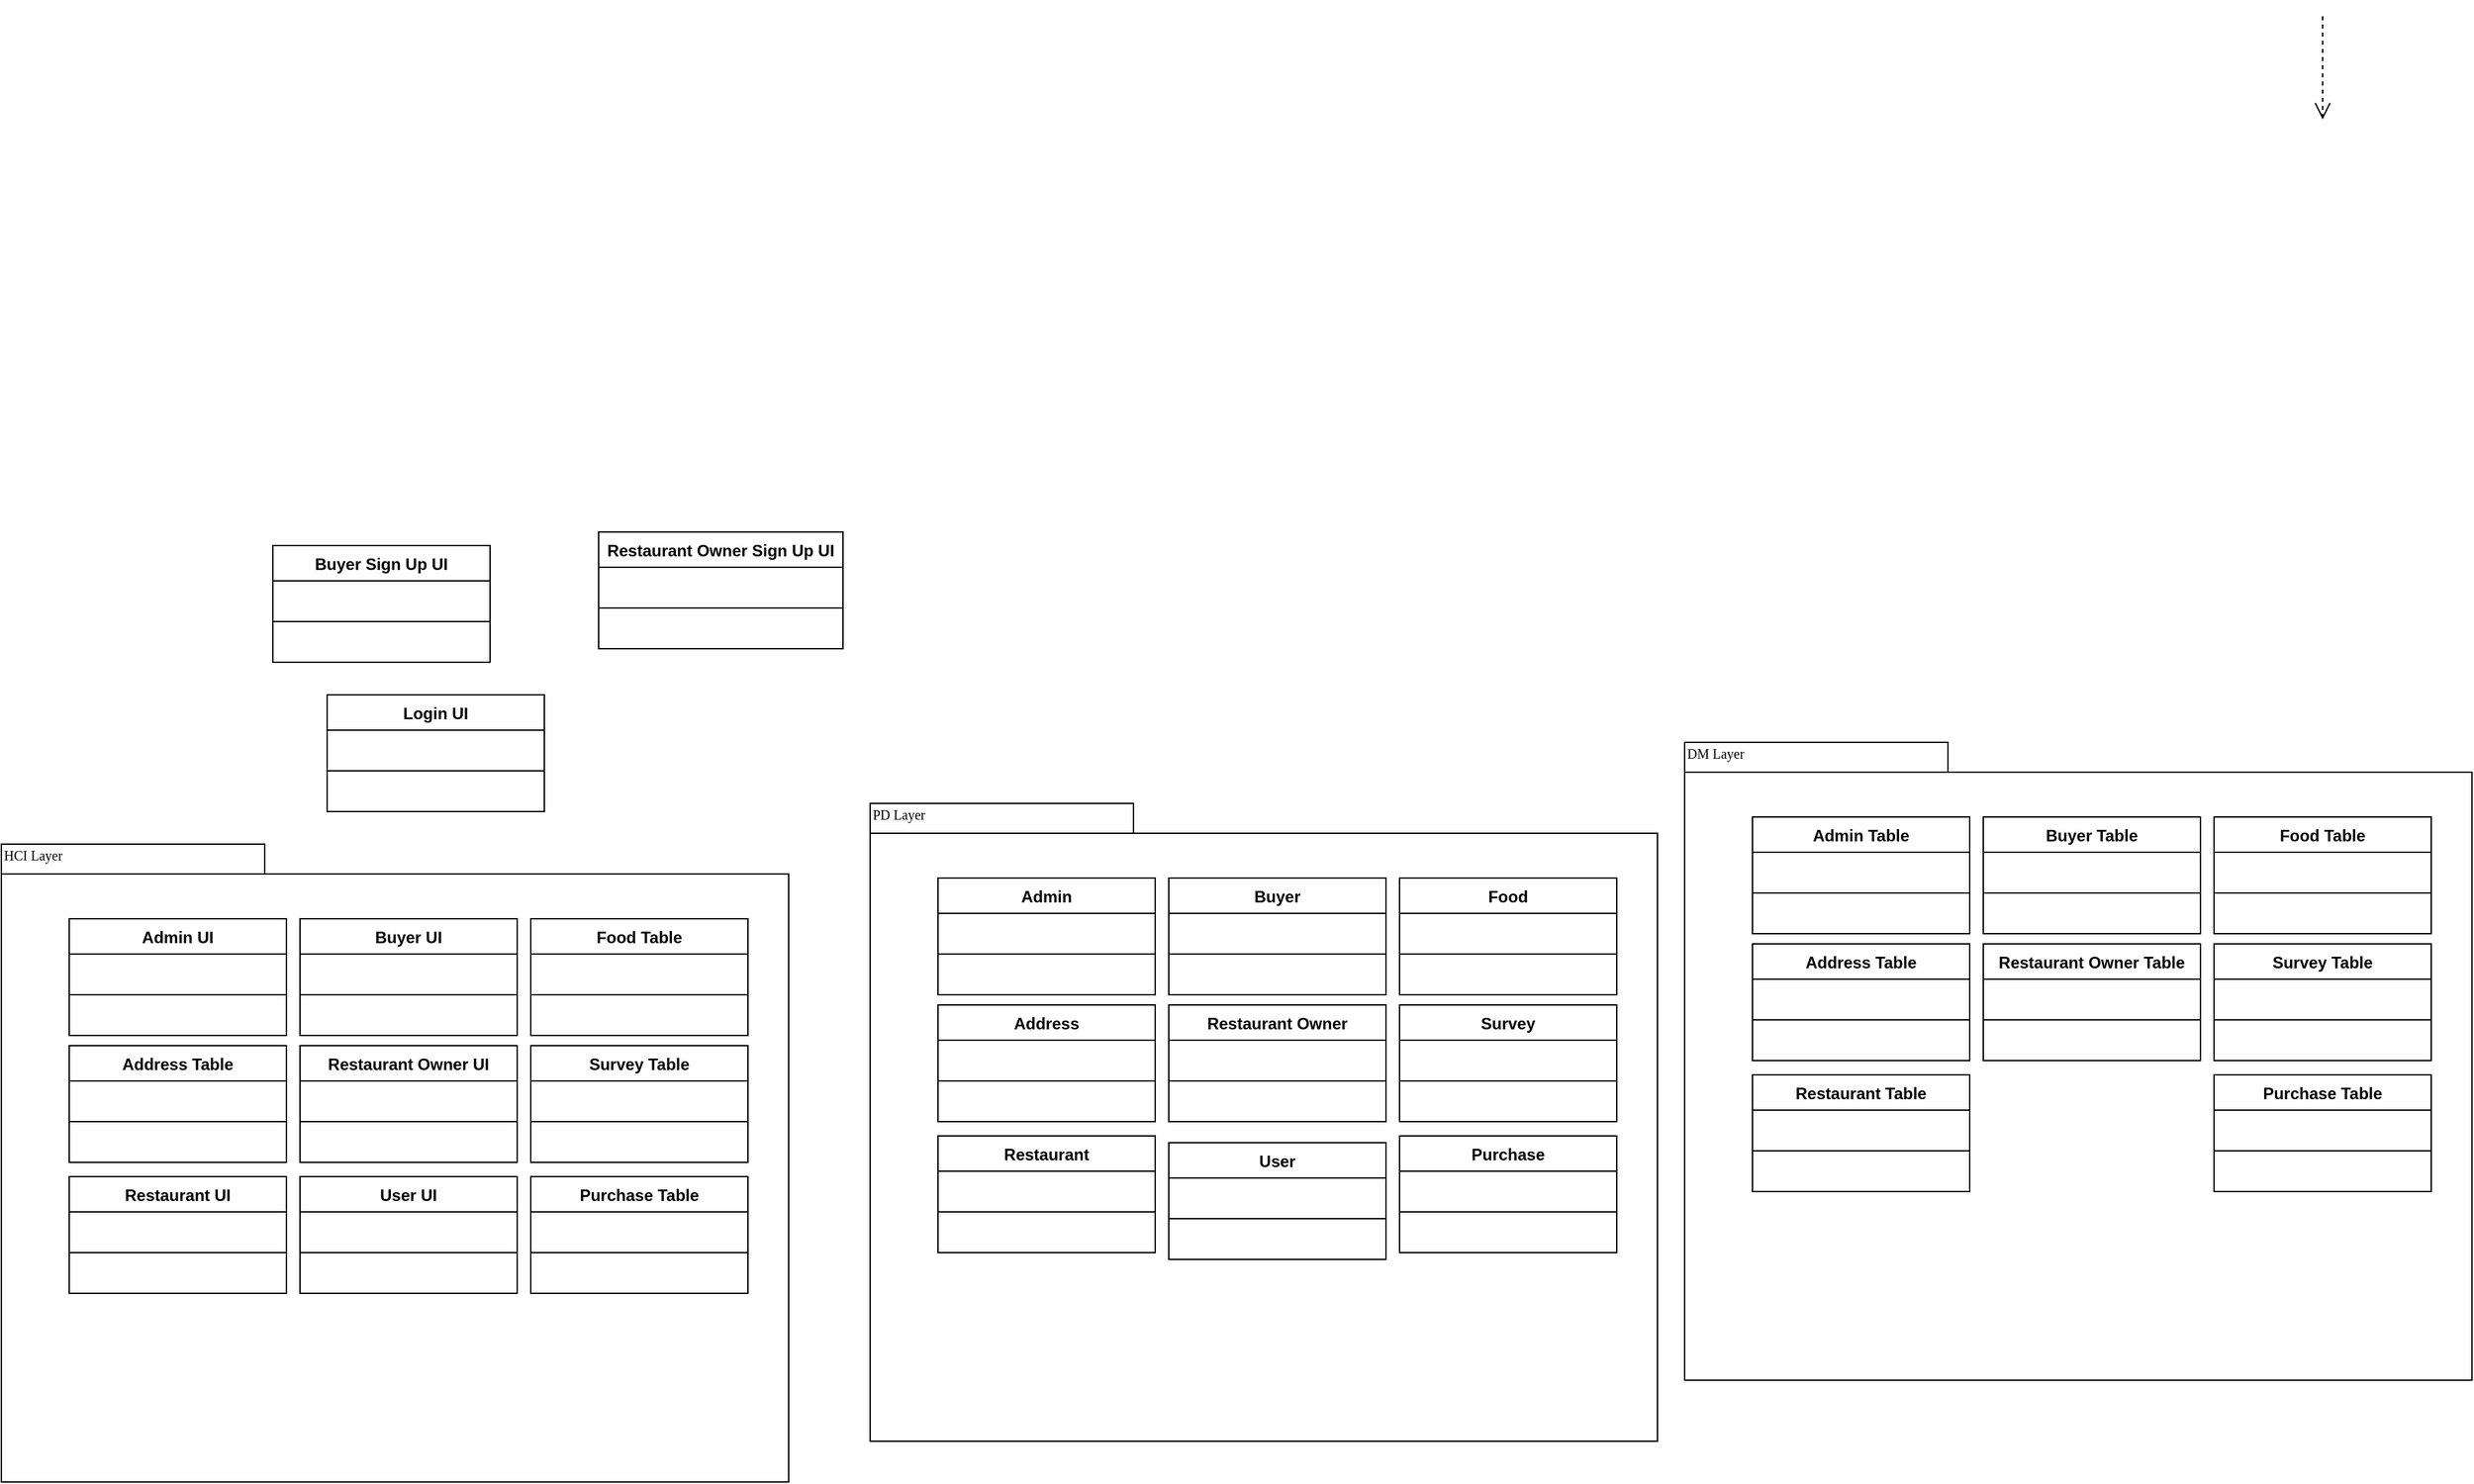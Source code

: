 <mxfile version="14.2.9" type="github">
  <diagram name="Page-1" id="b5b7bab2-c9e2-2cf4-8b2a-24fd1a2a6d21">
    <mxGraphModel dx="1695" dy="479" grid="1" gridSize="10" guides="1" tooltips="1" connect="1" arrows="1" fold="1" page="1" pageScale="1" pageWidth="827" pageHeight="1169" background="#ffffff" math="0" shadow="0">
      <root>
        <mxCell id="0" />
        <mxCell id="1" parent="0" />
        <mxCell id="6e0c8c40b5770093-58" style="rounded=0;html=1;dashed=1;labelBackgroundColor=none;startFill=0;endArrow=open;endFill=0;endSize=10;fontFamily=Verdana;fontSize=10;entryX=0.592;entryY=0.2;entryPerimeter=0;edgeStyle=elbowEdgeStyle;" parent="1" edge="1">
          <mxGeometry relative="1" as="geometry">
            <mxPoint x="940" y="50" as="sourcePoint" />
            <mxPoint x="940.26" y="126" as="targetPoint" />
          </mxGeometry>
        </mxCell>
        <mxCell id="oRrT0nGr3u4EqihQhA1T-4" value="" style="shape=folder;fontStyle=1;spacingTop=10;tabWidth=194;tabHeight=22;tabPosition=left;html=1;rounded=0;shadow=0;comic=0;labelBackgroundColor=none;strokeWidth=1;fillColor=none;fontFamily=Verdana;fontSize=10;align=center;" vertex="1" parent="1">
          <mxGeometry x="470" y="585" width="580" height="470" as="geometry" />
        </mxCell>
        <mxCell id="oRrT0nGr3u4EqihQhA1T-5" value="&lt;div&gt;DM Layer&lt;/div&gt;" style="text;html=1;align=left;verticalAlign=top;spacingTop=-4;fontSize=10;fontFamily=Verdana" vertex="1" parent="1">
          <mxGeometry x="470" y="585" width="130" height="20" as="geometry" />
        </mxCell>
        <mxCell id="oRrT0nGr3u4EqihQhA1T-7" value="Admin Table" style="swimlane;fontStyle=1;align=center;verticalAlign=top;childLayout=stackLayout;horizontal=1;startSize=26;horizontalStack=0;resizeParent=1;resizeParentMax=0;resizeLast=0;collapsible=1;marginBottom=0;" vertex="1" parent="1">
          <mxGeometry x="520" y="640" width="160" height="86" as="geometry" />
        </mxCell>
        <mxCell id="oRrT0nGr3u4EqihQhA1T-8" value=" " style="text;strokeColor=none;fillColor=none;align=left;verticalAlign=top;spacingLeft=4;spacingRight=4;overflow=hidden;rotatable=0;points=[[0,0.5],[1,0.5]];portConstraint=eastwest;" vertex="1" parent="oRrT0nGr3u4EqihQhA1T-7">
          <mxGeometry y="26" width="160" height="26" as="geometry" />
        </mxCell>
        <mxCell id="oRrT0nGr3u4EqihQhA1T-9" value="" style="line;strokeWidth=1;fillColor=none;align=left;verticalAlign=middle;spacingTop=-1;spacingLeft=3;spacingRight=3;rotatable=0;labelPosition=right;points=[];portConstraint=eastwest;" vertex="1" parent="oRrT0nGr3u4EqihQhA1T-7">
          <mxGeometry y="52" width="160" height="8" as="geometry" />
        </mxCell>
        <mxCell id="oRrT0nGr3u4EqihQhA1T-10" value=" " style="text;strokeColor=none;fillColor=none;align=left;verticalAlign=top;spacingLeft=4;spacingRight=4;overflow=hidden;rotatable=0;points=[[0,0.5],[1,0.5]];portConstraint=eastwest;" vertex="1" parent="oRrT0nGr3u4EqihQhA1T-7">
          <mxGeometry y="60" width="160" height="26" as="geometry" />
        </mxCell>
        <mxCell id="oRrT0nGr3u4EqihQhA1T-11" value="Address Table" style="swimlane;fontStyle=1;align=center;verticalAlign=top;childLayout=stackLayout;horizontal=1;startSize=26;horizontalStack=0;resizeParent=1;resizeParentMax=0;resizeLast=0;collapsible=1;marginBottom=0;" vertex="1" parent="1">
          <mxGeometry x="520" y="733.5" width="160" height="86" as="geometry" />
        </mxCell>
        <mxCell id="oRrT0nGr3u4EqihQhA1T-12" value=" " style="text;strokeColor=none;fillColor=none;align=left;verticalAlign=top;spacingLeft=4;spacingRight=4;overflow=hidden;rotatable=0;points=[[0,0.5],[1,0.5]];portConstraint=eastwest;" vertex="1" parent="oRrT0nGr3u4EqihQhA1T-11">
          <mxGeometry y="26" width="160" height="26" as="geometry" />
        </mxCell>
        <mxCell id="oRrT0nGr3u4EqihQhA1T-13" value="" style="line;strokeWidth=1;fillColor=none;align=left;verticalAlign=middle;spacingTop=-1;spacingLeft=3;spacingRight=3;rotatable=0;labelPosition=right;points=[];portConstraint=eastwest;" vertex="1" parent="oRrT0nGr3u4EqihQhA1T-11">
          <mxGeometry y="52" width="160" height="8" as="geometry" />
        </mxCell>
        <mxCell id="oRrT0nGr3u4EqihQhA1T-14" value=" " style="text;strokeColor=none;fillColor=none;align=left;verticalAlign=top;spacingLeft=4;spacingRight=4;overflow=hidden;rotatable=0;points=[[0,0.5],[1,0.5]];portConstraint=eastwest;" vertex="1" parent="oRrT0nGr3u4EqihQhA1T-11">
          <mxGeometry y="60" width="160" height="26" as="geometry" />
        </mxCell>
        <mxCell id="oRrT0nGr3u4EqihQhA1T-15" value="Buyer Table&#xa;" style="swimlane;fontStyle=1;align=center;verticalAlign=top;childLayout=stackLayout;horizontal=1;startSize=26;horizontalStack=0;resizeParent=1;resizeParentMax=0;resizeLast=0;collapsible=1;marginBottom=0;" vertex="1" parent="1">
          <mxGeometry x="690" y="640" width="160" height="86" as="geometry" />
        </mxCell>
        <mxCell id="oRrT0nGr3u4EqihQhA1T-16" value=" " style="text;strokeColor=none;fillColor=none;align=left;verticalAlign=top;spacingLeft=4;spacingRight=4;overflow=hidden;rotatable=0;points=[[0,0.5],[1,0.5]];portConstraint=eastwest;" vertex="1" parent="oRrT0nGr3u4EqihQhA1T-15">
          <mxGeometry y="26" width="160" height="26" as="geometry" />
        </mxCell>
        <mxCell id="oRrT0nGr3u4EqihQhA1T-17" value="" style="line;strokeWidth=1;fillColor=none;align=left;verticalAlign=middle;spacingTop=-1;spacingLeft=3;spacingRight=3;rotatable=0;labelPosition=right;points=[];portConstraint=eastwest;" vertex="1" parent="oRrT0nGr3u4EqihQhA1T-15">
          <mxGeometry y="52" width="160" height="8" as="geometry" />
        </mxCell>
        <mxCell id="oRrT0nGr3u4EqihQhA1T-18" value=" " style="text;strokeColor=none;fillColor=none;align=left;verticalAlign=top;spacingLeft=4;spacingRight=4;overflow=hidden;rotatable=0;points=[[0,0.5],[1,0.5]];portConstraint=eastwest;" vertex="1" parent="oRrT0nGr3u4EqihQhA1T-15">
          <mxGeometry y="60" width="160" height="26" as="geometry" />
        </mxCell>
        <mxCell id="oRrT0nGr3u4EqihQhA1T-19" value="Restaurant Table&#xa;" style="swimlane;fontStyle=1;align=center;verticalAlign=top;childLayout=stackLayout;horizontal=1;startSize=26;horizontalStack=0;resizeParent=1;resizeParentMax=0;resizeLast=0;collapsible=1;marginBottom=0;" vertex="1" parent="1">
          <mxGeometry x="520" y="830" width="160" height="86" as="geometry" />
        </mxCell>
        <mxCell id="oRrT0nGr3u4EqihQhA1T-20" value=" " style="text;strokeColor=none;fillColor=none;align=left;verticalAlign=top;spacingLeft=4;spacingRight=4;overflow=hidden;rotatable=0;points=[[0,0.5],[1,0.5]];portConstraint=eastwest;" vertex="1" parent="oRrT0nGr3u4EqihQhA1T-19">
          <mxGeometry y="26" width="160" height="26" as="geometry" />
        </mxCell>
        <mxCell id="oRrT0nGr3u4EqihQhA1T-21" value="" style="line;strokeWidth=1;fillColor=none;align=left;verticalAlign=middle;spacingTop=-1;spacingLeft=3;spacingRight=3;rotatable=0;labelPosition=right;points=[];portConstraint=eastwest;" vertex="1" parent="oRrT0nGr3u4EqihQhA1T-19">
          <mxGeometry y="52" width="160" height="8" as="geometry" />
        </mxCell>
        <mxCell id="oRrT0nGr3u4EqihQhA1T-22" value=" " style="text;strokeColor=none;fillColor=none;align=left;verticalAlign=top;spacingLeft=4;spacingRight=4;overflow=hidden;rotatable=0;points=[[0,0.5],[1,0.5]];portConstraint=eastwest;" vertex="1" parent="oRrT0nGr3u4EqihQhA1T-19">
          <mxGeometry y="60" width="160" height="26" as="geometry" />
        </mxCell>
        <mxCell id="oRrT0nGr3u4EqihQhA1T-23" value="Restaurant Owner Table&#xa;" style="swimlane;fontStyle=1;align=center;verticalAlign=top;childLayout=stackLayout;horizontal=1;startSize=26;horizontalStack=0;resizeParent=1;resizeParentMax=0;resizeLast=0;collapsible=1;marginBottom=0;" vertex="1" parent="1">
          <mxGeometry x="690" y="733.5" width="160" height="86" as="geometry" />
        </mxCell>
        <mxCell id="oRrT0nGr3u4EqihQhA1T-24" value=" " style="text;strokeColor=none;fillColor=none;align=left;verticalAlign=top;spacingLeft=4;spacingRight=4;overflow=hidden;rotatable=0;points=[[0,0.5],[1,0.5]];portConstraint=eastwest;" vertex="1" parent="oRrT0nGr3u4EqihQhA1T-23">
          <mxGeometry y="26" width="160" height="26" as="geometry" />
        </mxCell>
        <mxCell id="oRrT0nGr3u4EqihQhA1T-25" value="" style="line;strokeWidth=1;fillColor=none;align=left;verticalAlign=middle;spacingTop=-1;spacingLeft=3;spacingRight=3;rotatable=0;labelPosition=right;points=[];portConstraint=eastwest;" vertex="1" parent="oRrT0nGr3u4EqihQhA1T-23">
          <mxGeometry y="52" width="160" height="8" as="geometry" />
        </mxCell>
        <mxCell id="oRrT0nGr3u4EqihQhA1T-26" value=" " style="text;strokeColor=none;fillColor=none;align=left;verticalAlign=top;spacingLeft=4;spacingRight=4;overflow=hidden;rotatable=0;points=[[0,0.5],[1,0.5]];portConstraint=eastwest;" vertex="1" parent="oRrT0nGr3u4EqihQhA1T-23">
          <mxGeometry y="60" width="160" height="26" as="geometry" />
        </mxCell>
        <mxCell id="oRrT0nGr3u4EqihQhA1T-27" value="Purchase Table&#xa;" style="swimlane;fontStyle=1;align=center;verticalAlign=top;childLayout=stackLayout;horizontal=1;startSize=26;horizontalStack=0;resizeParent=1;resizeParentMax=0;resizeLast=0;collapsible=1;marginBottom=0;" vertex="1" parent="1">
          <mxGeometry x="860" y="830" width="160" height="86" as="geometry" />
        </mxCell>
        <mxCell id="oRrT0nGr3u4EqihQhA1T-28" value=" " style="text;strokeColor=none;fillColor=none;align=left;verticalAlign=top;spacingLeft=4;spacingRight=4;overflow=hidden;rotatable=0;points=[[0,0.5],[1,0.5]];portConstraint=eastwest;" vertex="1" parent="oRrT0nGr3u4EqihQhA1T-27">
          <mxGeometry y="26" width="160" height="26" as="geometry" />
        </mxCell>
        <mxCell id="oRrT0nGr3u4EqihQhA1T-29" value="" style="line;strokeWidth=1;fillColor=none;align=left;verticalAlign=middle;spacingTop=-1;spacingLeft=3;spacingRight=3;rotatable=0;labelPosition=right;points=[];portConstraint=eastwest;" vertex="1" parent="oRrT0nGr3u4EqihQhA1T-27">
          <mxGeometry y="52" width="160" height="8" as="geometry" />
        </mxCell>
        <mxCell id="oRrT0nGr3u4EqihQhA1T-30" value=" " style="text;strokeColor=none;fillColor=none;align=left;verticalAlign=top;spacingLeft=4;spacingRight=4;overflow=hidden;rotatable=0;points=[[0,0.5],[1,0.5]];portConstraint=eastwest;" vertex="1" parent="oRrT0nGr3u4EqihQhA1T-27">
          <mxGeometry y="60" width="160" height="26" as="geometry" />
        </mxCell>
        <mxCell id="oRrT0nGr3u4EqihQhA1T-31" value="Food Table&#xa;" style="swimlane;fontStyle=1;align=center;verticalAlign=top;childLayout=stackLayout;horizontal=1;startSize=26;horizontalStack=0;resizeParent=1;resizeParentMax=0;resizeLast=0;collapsible=1;marginBottom=0;" vertex="1" parent="1">
          <mxGeometry x="860" y="640" width="160" height="86" as="geometry" />
        </mxCell>
        <mxCell id="oRrT0nGr3u4EqihQhA1T-32" value=" " style="text;strokeColor=none;fillColor=none;align=left;verticalAlign=top;spacingLeft=4;spacingRight=4;overflow=hidden;rotatable=0;points=[[0,0.5],[1,0.5]];portConstraint=eastwest;" vertex="1" parent="oRrT0nGr3u4EqihQhA1T-31">
          <mxGeometry y="26" width="160" height="26" as="geometry" />
        </mxCell>
        <mxCell id="oRrT0nGr3u4EqihQhA1T-33" value="" style="line;strokeWidth=1;fillColor=none;align=left;verticalAlign=middle;spacingTop=-1;spacingLeft=3;spacingRight=3;rotatable=0;labelPosition=right;points=[];portConstraint=eastwest;" vertex="1" parent="oRrT0nGr3u4EqihQhA1T-31">
          <mxGeometry y="52" width="160" height="8" as="geometry" />
        </mxCell>
        <mxCell id="oRrT0nGr3u4EqihQhA1T-34" value=" " style="text;strokeColor=none;fillColor=none;align=left;verticalAlign=top;spacingLeft=4;spacingRight=4;overflow=hidden;rotatable=0;points=[[0,0.5],[1,0.5]];portConstraint=eastwest;" vertex="1" parent="oRrT0nGr3u4EqihQhA1T-31">
          <mxGeometry y="60" width="160" height="26" as="geometry" />
        </mxCell>
        <mxCell id="oRrT0nGr3u4EqihQhA1T-35" value="Survey Table&#xa;" style="swimlane;fontStyle=1;align=center;verticalAlign=top;childLayout=stackLayout;horizontal=1;startSize=26;horizontalStack=0;resizeParent=1;resizeParentMax=0;resizeLast=0;collapsible=1;marginBottom=0;" vertex="1" parent="1">
          <mxGeometry x="860" y="733.5" width="160" height="86" as="geometry" />
        </mxCell>
        <mxCell id="oRrT0nGr3u4EqihQhA1T-36" value=" " style="text;strokeColor=none;fillColor=none;align=left;verticalAlign=top;spacingLeft=4;spacingRight=4;overflow=hidden;rotatable=0;points=[[0,0.5],[1,0.5]];portConstraint=eastwest;" vertex="1" parent="oRrT0nGr3u4EqihQhA1T-35">
          <mxGeometry y="26" width="160" height="26" as="geometry" />
        </mxCell>
        <mxCell id="oRrT0nGr3u4EqihQhA1T-37" value="" style="line;strokeWidth=1;fillColor=none;align=left;verticalAlign=middle;spacingTop=-1;spacingLeft=3;spacingRight=3;rotatable=0;labelPosition=right;points=[];portConstraint=eastwest;" vertex="1" parent="oRrT0nGr3u4EqihQhA1T-35">
          <mxGeometry y="52" width="160" height="8" as="geometry" />
        </mxCell>
        <mxCell id="oRrT0nGr3u4EqihQhA1T-38" value=" " style="text;strokeColor=none;fillColor=none;align=left;verticalAlign=top;spacingLeft=4;spacingRight=4;overflow=hidden;rotatable=0;points=[[0,0.5],[1,0.5]];portConstraint=eastwest;" vertex="1" parent="oRrT0nGr3u4EqihQhA1T-35">
          <mxGeometry y="60" width="160" height="26" as="geometry" />
        </mxCell>
        <mxCell id="oRrT0nGr3u4EqihQhA1T-41" value="" style="shape=folder;fontStyle=1;spacingTop=10;tabWidth=194;tabHeight=22;tabPosition=left;html=1;rounded=0;shadow=0;comic=0;labelBackgroundColor=none;strokeWidth=1;fillColor=none;fontFamily=Verdana;fontSize=10;align=center;" vertex="1" parent="1">
          <mxGeometry x="-130" y="630" width="580" height="470" as="geometry" />
        </mxCell>
        <mxCell id="oRrT0nGr3u4EqihQhA1T-42" value="PD Layer" style="text;html=1;align=left;verticalAlign=top;spacingTop=-4;fontSize=10;fontFamily=Verdana" vertex="1" parent="1">
          <mxGeometry x="-130" y="630" width="130" height="20" as="geometry" />
        </mxCell>
        <mxCell id="oRrT0nGr3u4EqihQhA1T-43" value="Admin" style="swimlane;fontStyle=1;align=center;verticalAlign=top;childLayout=stackLayout;horizontal=1;startSize=26;horizontalStack=0;resizeParent=1;resizeParentMax=0;resizeLast=0;collapsible=1;marginBottom=0;" vertex="1" parent="1">
          <mxGeometry x="-80" y="685" width="160" height="86" as="geometry" />
        </mxCell>
        <mxCell id="oRrT0nGr3u4EqihQhA1T-44" value=" " style="text;strokeColor=none;fillColor=none;align=left;verticalAlign=top;spacingLeft=4;spacingRight=4;overflow=hidden;rotatable=0;points=[[0,0.5],[1,0.5]];portConstraint=eastwest;" vertex="1" parent="oRrT0nGr3u4EqihQhA1T-43">
          <mxGeometry y="26" width="160" height="26" as="geometry" />
        </mxCell>
        <mxCell id="oRrT0nGr3u4EqihQhA1T-45" value="" style="line;strokeWidth=1;fillColor=none;align=left;verticalAlign=middle;spacingTop=-1;spacingLeft=3;spacingRight=3;rotatable=0;labelPosition=right;points=[];portConstraint=eastwest;" vertex="1" parent="oRrT0nGr3u4EqihQhA1T-43">
          <mxGeometry y="52" width="160" height="8" as="geometry" />
        </mxCell>
        <mxCell id="oRrT0nGr3u4EqihQhA1T-46" value=" " style="text;strokeColor=none;fillColor=none;align=left;verticalAlign=top;spacingLeft=4;spacingRight=4;overflow=hidden;rotatable=0;points=[[0,0.5],[1,0.5]];portConstraint=eastwest;" vertex="1" parent="oRrT0nGr3u4EqihQhA1T-43">
          <mxGeometry y="60" width="160" height="26" as="geometry" />
        </mxCell>
        <mxCell id="oRrT0nGr3u4EqihQhA1T-47" value="Address" style="swimlane;fontStyle=1;align=center;verticalAlign=top;childLayout=stackLayout;horizontal=1;startSize=26;horizontalStack=0;resizeParent=1;resizeParentMax=0;resizeLast=0;collapsible=1;marginBottom=0;" vertex="1" parent="1">
          <mxGeometry x="-80" y="778.5" width="160" height="86" as="geometry" />
        </mxCell>
        <mxCell id="oRrT0nGr3u4EqihQhA1T-48" value=" " style="text;strokeColor=none;fillColor=none;align=left;verticalAlign=top;spacingLeft=4;spacingRight=4;overflow=hidden;rotatable=0;points=[[0,0.5],[1,0.5]];portConstraint=eastwest;" vertex="1" parent="oRrT0nGr3u4EqihQhA1T-47">
          <mxGeometry y="26" width="160" height="26" as="geometry" />
        </mxCell>
        <mxCell id="oRrT0nGr3u4EqihQhA1T-49" value="" style="line;strokeWidth=1;fillColor=none;align=left;verticalAlign=middle;spacingTop=-1;spacingLeft=3;spacingRight=3;rotatable=0;labelPosition=right;points=[];portConstraint=eastwest;" vertex="1" parent="oRrT0nGr3u4EqihQhA1T-47">
          <mxGeometry y="52" width="160" height="8" as="geometry" />
        </mxCell>
        <mxCell id="oRrT0nGr3u4EqihQhA1T-50" value=" " style="text;strokeColor=none;fillColor=none;align=left;verticalAlign=top;spacingLeft=4;spacingRight=4;overflow=hidden;rotatable=0;points=[[0,0.5],[1,0.5]];portConstraint=eastwest;" vertex="1" parent="oRrT0nGr3u4EqihQhA1T-47">
          <mxGeometry y="60" width="160" height="26" as="geometry" />
        </mxCell>
        <mxCell id="oRrT0nGr3u4EqihQhA1T-51" value="Buyer" style="swimlane;fontStyle=1;align=center;verticalAlign=top;childLayout=stackLayout;horizontal=1;startSize=26;horizontalStack=0;resizeParent=1;resizeParentMax=0;resizeLast=0;collapsible=1;marginBottom=0;" vertex="1" parent="1">
          <mxGeometry x="90" y="685" width="160" height="86" as="geometry" />
        </mxCell>
        <mxCell id="oRrT0nGr3u4EqihQhA1T-52" value=" " style="text;strokeColor=none;fillColor=none;align=left;verticalAlign=top;spacingLeft=4;spacingRight=4;overflow=hidden;rotatable=0;points=[[0,0.5],[1,0.5]];portConstraint=eastwest;" vertex="1" parent="oRrT0nGr3u4EqihQhA1T-51">
          <mxGeometry y="26" width="160" height="26" as="geometry" />
        </mxCell>
        <mxCell id="oRrT0nGr3u4EqihQhA1T-53" value="" style="line;strokeWidth=1;fillColor=none;align=left;verticalAlign=middle;spacingTop=-1;spacingLeft=3;spacingRight=3;rotatable=0;labelPosition=right;points=[];portConstraint=eastwest;" vertex="1" parent="oRrT0nGr3u4EqihQhA1T-51">
          <mxGeometry y="52" width="160" height="8" as="geometry" />
        </mxCell>
        <mxCell id="oRrT0nGr3u4EqihQhA1T-54" value=" " style="text;strokeColor=none;fillColor=none;align=left;verticalAlign=top;spacingLeft=4;spacingRight=4;overflow=hidden;rotatable=0;points=[[0,0.5],[1,0.5]];portConstraint=eastwest;" vertex="1" parent="oRrT0nGr3u4EqihQhA1T-51">
          <mxGeometry y="60" width="160" height="26" as="geometry" />
        </mxCell>
        <mxCell id="oRrT0nGr3u4EqihQhA1T-55" value="Restaurant" style="swimlane;fontStyle=1;align=center;verticalAlign=top;childLayout=stackLayout;horizontal=1;startSize=26;horizontalStack=0;resizeParent=1;resizeParentMax=0;resizeLast=0;collapsible=1;marginBottom=0;" vertex="1" parent="1">
          <mxGeometry x="-80" y="875" width="160" height="86" as="geometry" />
        </mxCell>
        <mxCell id="oRrT0nGr3u4EqihQhA1T-56" value=" " style="text;strokeColor=none;fillColor=none;align=left;verticalAlign=top;spacingLeft=4;spacingRight=4;overflow=hidden;rotatable=0;points=[[0,0.5],[1,0.5]];portConstraint=eastwest;" vertex="1" parent="oRrT0nGr3u4EqihQhA1T-55">
          <mxGeometry y="26" width="160" height="26" as="geometry" />
        </mxCell>
        <mxCell id="oRrT0nGr3u4EqihQhA1T-57" value="" style="line;strokeWidth=1;fillColor=none;align=left;verticalAlign=middle;spacingTop=-1;spacingLeft=3;spacingRight=3;rotatable=0;labelPosition=right;points=[];portConstraint=eastwest;" vertex="1" parent="oRrT0nGr3u4EqihQhA1T-55">
          <mxGeometry y="52" width="160" height="8" as="geometry" />
        </mxCell>
        <mxCell id="oRrT0nGr3u4EqihQhA1T-58" value=" " style="text;strokeColor=none;fillColor=none;align=left;verticalAlign=top;spacingLeft=4;spacingRight=4;overflow=hidden;rotatable=0;points=[[0,0.5],[1,0.5]];portConstraint=eastwest;" vertex="1" parent="oRrT0nGr3u4EqihQhA1T-55">
          <mxGeometry y="60" width="160" height="26" as="geometry" />
        </mxCell>
        <mxCell id="oRrT0nGr3u4EqihQhA1T-59" value="Restaurant Owner" style="swimlane;fontStyle=1;align=center;verticalAlign=top;childLayout=stackLayout;horizontal=1;startSize=26;horizontalStack=0;resizeParent=1;resizeParentMax=0;resizeLast=0;collapsible=1;marginBottom=0;" vertex="1" parent="1">
          <mxGeometry x="90" y="778.5" width="160" height="86" as="geometry" />
        </mxCell>
        <mxCell id="oRrT0nGr3u4EqihQhA1T-60" value=" " style="text;strokeColor=none;fillColor=none;align=left;verticalAlign=top;spacingLeft=4;spacingRight=4;overflow=hidden;rotatable=0;points=[[0,0.5],[1,0.5]];portConstraint=eastwest;" vertex="1" parent="oRrT0nGr3u4EqihQhA1T-59">
          <mxGeometry y="26" width="160" height="26" as="geometry" />
        </mxCell>
        <mxCell id="oRrT0nGr3u4EqihQhA1T-61" value="" style="line;strokeWidth=1;fillColor=none;align=left;verticalAlign=middle;spacingTop=-1;spacingLeft=3;spacingRight=3;rotatable=0;labelPosition=right;points=[];portConstraint=eastwest;" vertex="1" parent="oRrT0nGr3u4EqihQhA1T-59">
          <mxGeometry y="52" width="160" height="8" as="geometry" />
        </mxCell>
        <mxCell id="oRrT0nGr3u4EqihQhA1T-62" value=" " style="text;strokeColor=none;fillColor=none;align=left;verticalAlign=top;spacingLeft=4;spacingRight=4;overflow=hidden;rotatable=0;points=[[0,0.5],[1,0.5]];portConstraint=eastwest;" vertex="1" parent="oRrT0nGr3u4EqihQhA1T-59">
          <mxGeometry y="60" width="160" height="26" as="geometry" />
        </mxCell>
        <mxCell id="oRrT0nGr3u4EqihQhA1T-63" value="Purchase" style="swimlane;fontStyle=1;align=center;verticalAlign=top;childLayout=stackLayout;horizontal=1;startSize=26;horizontalStack=0;resizeParent=1;resizeParentMax=0;resizeLast=0;collapsible=1;marginBottom=0;" vertex="1" parent="1">
          <mxGeometry x="260" y="875" width="160" height="86" as="geometry" />
        </mxCell>
        <mxCell id="oRrT0nGr3u4EqihQhA1T-64" value=" " style="text;strokeColor=none;fillColor=none;align=left;verticalAlign=top;spacingLeft=4;spacingRight=4;overflow=hidden;rotatable=0;points=[[0,0.5],[1,0.5]];portConstraint=eastwest;" vertex="1" parent="oRrT0nGr3u4EqihQhA1T-63">
          <mxGeometry y="26" width="160" height="26" as="geometry" />
        </mxCell>
        <mxCell id="oRrT0nGr3u4EqihQhA1T-65" value="" style="line;strokeWidth=1;fillColor=none;align=left;verticalAlign=middle;spacingTop=-1;spacingLeft=3;spacingRight=3;rotatable=0;labelPosition=right;points=[];portConstraint=eastwest;" vertex="1" parent="oRrT0nGr3u4EqihQhA1T-63">
          <mxGeometry y="52" width="160" height="8" as="geometry" />
        </mxCell>
        <mxCell id="oRrT0nGr3u4EqihQhA1T-66" value=" " style="text;strokeColor=none;fillColor=none;align=left;verticalAlign=top;spacingLeft=4;spacingRight=4;overflow=hidden;rotatable=0;points=[[0,0.5],[1,0.5]];portConstraint=eastwest;" vertex="1" parent="oRrT0nGr3u4EqihQhA1T-63">
          <mxGeometry y="60" width="160" height="26" as="geometry" />
        </mxCell>
        <mxCell id="oRrT0nGr3u4EqihQhA1T-67" value="Food" style="swimlane;fontStyle=1;align=center;verticalAlign=top;childLayout=stackLayout;horizontal=1;startSize=26;horizontalStack=0;resizeParent=1;resizeParentMax=0;resizeLast=0;collapsible=1;marginBottom=0;" vertex="1" parent="1">
          <mxGeometry x="260" y="685" width="160" height="86" as="geometry" />
        </mxCell>
        <mxCell id="oRrT0nGr3u4EqihQhA1T-68" value=" " style="text;strokeColor=none;fillColor=none;align=left;verticalAlign=top;spacingLeft=4;spacingRight=4;overflow=hidden;rotatable=0;points=[[0,0.5],[1,0.5]];portConstraint=eastwest;" vertex="1" parent="oRrT0nGr3u4EqihQhA1T-67">
          <mxGeometry y="26" width="160" height="26" as="geometry" />
        </mxCell>
        <mxCell id="oRrT0nGr3u4EqihQhA1T-69" value="" style="line;strokeWidth=1;fillColor=none;align=left;verticalAlign=middle;spacingTop=-1;spacingLeft=3;spacingRight=3;rotatable=0;labelPosition=right;points=[];portConstraint=eastwest;" vertex="1" parent="oRrT0nGr3u4EqihQhA1T-67">
          <mxGeometry y="52" width="160" height="8" as="geometry" />
        </mxCell>
        <mxCell id="oRrT0nGr3u4EqihQhA1T-70" value=" " style="text;strokeColor=none;fillColor=none;align=left;verticalAlign=top;spacingLeft=4;spacingRight=4;overflow=hidden;rotatable=0;points=[[0,0.5],[1,0.5]];portConstraint=eastwest;" vertex="1" parent="oRrT0nGr3u4EqihQhA1T-67">
          <mxGeometry y="60" width="160" height="26" as="geometry" />
        </mxCell>
        <mxCell id="oRrT0nGr3u4EqihQhA1T-71" value="Survey" style="swimlane;fontStyle=1;align=center;verticalAlign=top;childLayout=stackLayout;horizontal=1;startSize=26;horizontalStack=0;resizeParent=1;resizeParentMax=0;resizeLast=0;collapsible=1;marginBottom=0;" vertex="1" parent="1">
          <mxGeometry x="260" y="778.5" width="160" height="86" as="geometry" />
        </mxCell>
        <mxCell id="oRrT0nGr3u4EqihQhA1T-72" value=" " style="text;strokeColor=none;fillColor=none;align=left;verticalAlign=top;spacingLeft=4;spacingRight=4;overflow=hidden;rotatable=0;points=[[0,0.5],[1,0.5]];portConstraint=eastwest;" vertex="1" parent="oRrT0nGr3u4EqihQhA1T-71">
          <mxGeometry y="26" width="160" height="26" as="geometry" />
        </mxCell>
        <mxCell id="oRrT0nGr3u4EqihQhA1T-73" value="" style="line;strokeWidth=1;fillColor=none;align=left;verticalAlign=middle;spacingTop=-1;spacingLeft=3;spacingRight=3;rotatable=0;labelPosition=right;points=[];portConstraint=eastwest;" vertex="1" parent="oRrT0nGr3u4EqihQhA1T-71">
          <mxGeometry y="52" width="160" height="8" as="geometry" />
        </mxCell>
        <mxCell id="oRrT0nGr3u4EqihQhA1T-74" value=" " style="text;strokeColor=none;fillColor=none;align=left;verticalAlign=top;spacingLeft=4;spacingRight=4;overflow=hidden;rotatable=0;points=[[0,0.5],[1,0.5]];portConstraint=eastwest;" vertex="1" parent="oRrT0nGr3u4EqihQhA1T-71">
          <mxGeometry y="60" width="160" height="26" as="geometry" />
        </mxCell>
        <mxCell id="oRrT0nGr3u4EqihQhA1T-75" value="" style="shape=folder;fontStyle=1;spacingTop=10;tabWidth=194;tabHeight=22;tabPosition=left;html=1;rounded=0;shadow=0;comic=0;labelBackgroundColor=none;strokeWidth=1;fillColor=none;fontFamily=Verdana;fontSize=10;align=center;" vertex="1" parent="1">
          <mxGeometry x="-770" y="660" width="580" height="470" as="geometry" />
        </mxCell>
        <mxCell id="oRrT0nGr3u4EqihQhA1T-76" value="HCI Layer" style="text;html=1;align=left;verticalAlign=top;spacingTop=-4;fontSize=10;fontFamily=Verdana" vertex="1" parent="1">
          <mxGeometry x="-770" y="660" width="130" height="20" as="geometry" />
        </mxCell>
        <mxCell id="oRrT0nGr3u4EqihQhA1T-77" value="Admin UI" style="swimlane;fontStyle=1;align=center;verticalAlign=top;childLayout=stackLayout;horizontal=1;startSize=26;horizontalStack=0;resizeParent=1;resizeParentMax=0;resizeLast=0;collapsible=1;marginBottom=0;" vertex="1" parent="1">
          <mxGeometry x="-720" y="715" width="160" height="86" as="geometry" />
        </mxCell>
        <mxCell id="oRrT0nGr3u4EqihQhA1T-78" value=" " style="text;strokeColor=none;fillColor=none;align=left;verticalAlign=top;spacingLeft=4;spacingRight=4;overflow=hidden;rotatable=0;points=[[0,0.5],[1,0.5]];portConstraint=eastwest;" vertex="1" parent="oRrT0nGr3u4EqihQhA1T-77">
          <mxGeometry y="26" width="160" height="26" as="geometry" />
        </mxCell>
        <mxCell id="oRrT0nGr3u4EqihQhA1T-79" value="" style="line;strokeWidth=1;fillColor=none;align=left;verticalAlign=middle;spacingTop=-1;spacingLeft=3;spacingRight=3;rotatable=0;labelPosition=right;points=[];portConstraint=eastwest;" vertex="1" parent="oRrT0nGr3u4EqihQhA1T-77">
          <mxGeometry y="52" width="160" height="8" as="geometry" />
        </mxCell>
        <mxCell id="oRrT0nGr3u4EqihQhA1T-80" value=" " style="text;strokeColor=none;fillColor=none;align=left;verticalAlign=top;spacingLeft=4;spacingRight=4;overflow=hidden;rotatable=0;points=[[0,0.5],[1,0.5]];portConstraint=eastwest;" vertex="1" parent="oRrT0nGr3u4EqihQhA1T-77">
          <mxGeometry y="60" width="160" height="26" as="geometry" />
        </mxCell>
        <mxCell id="oRrT0nGr3u4EqihQhA1T-81" value="Address Table" style="swimlane;fontStyle=1;align=center;verticalAlign=top;childLayout=stackLayout;horizontal=1;startSize=26;horizontalStack=0;resizeParent=1;resizeParentMax=0;resizeLast=0;collapsible=1;marginBottom=0;" vertex="1" parent="1">
          <mxGeometry x="-720" y="808.5" width="160" height="86" as="geometry" />
        </mxCell>
        <mxCell id="oRrT0nGr3u4EqihQhA1T-82" value=" " style="text;strokeColor=none;fillColor=none;align=left;verticalAlign=top;spacingLeft=4;spacingRight=4;overflow=hidden;rotatable=0;points=[[0,0.5],[1,0.5]];portConstraint=eastwest;" vertex="1" parent="oRrT0nGr3u4EqihQhA1T-81">
          <mxGeometry y="26" width="160" height="26" as="geometry" />
        </mxCell>
        <mxCell id="oRrT0nGr3u4EqihQhA1T-83" value="" style="line;strokeWidth=1;fillColor=none;align=left;verticalAlign=middle;spacingTop=-1;spacingLeft=3;spacingRight=3;rotatable=0;labelPosition=right;points=[];portConstraint=eastwest;" vertex="1" parent="oRrT0nGr3u4EqihQhA1T-81">
          <mxGeometry y="52" width="160" height="8" as="geometry" />
        </mxCell>
        <mxCell id="oRrT0nGr3u4EqihQhA1T-84" value=" " style="text;strokeColor=none;fillColor=none;align=left;verticalAlign=top;spacingLeft=4;spacingRight=4;overflow=hidden;rotatable=0;points=[[0,0.5],[1,0.5]];portConstraint=eastwest;" vertex="1" parent="oRrT0nGr3u4EqihQhA1T-81">
          <mxGeometry y="60" width="160" height="26" as="geometry" />
        </mxCell>
        <mxCell id="oRrT0nGr3u4EqihQhA1T-85" value="Buyer UI" style="swimlane;fontStyle=1;align=center;verticalAlign=top;childLayout=stackLayout;horizontal=1;startSize=26;horizontalStack=0;resizeParent=1;resizeParentMax=0;resizeLast=0;collapsible=1;marginBottom=0;" vertex="1" parent="1">
          <mxGeometry x="-550" y="715" width="160" height="86" as="geometry" />
        </mxCell>
        <mxCell id="oRrT0nGr3u4EqihQhA1T-86" value=" " style="text;strokeColor=none;fillColor=none;align=left;verticalAlign=top;spacingLeft=4;spacingRight=4;overflow=hidden;rotatable=0;points=[[0,0.5],[1,0.5]];portConstraint=eastwest;" vertex="1" parent="oRrT0nGr3u4EqihQhA1T-85">
          <mxGeometry y="26" width="160" height="26" as="geometry" />
        </mxCell>
        <mxCell id="oRrT0nGr3u4EqihQhA1T-87" value="" style="line;strokeWidth=1;fillColor=none;align=left;verticalAlign=middle;spacingTop=-1;spacingLeft=3;spacingRight=3;rotatable=0;labelPosition=right;points=[];portConstraint=eastwest;" vertex="1" parent="oRrT0nGr3u4EqihQhA1T-85">
          <mxGeometry y="52" width="160" height="8" as="geometry" />
        </mxCell>
        <mxCell id="oRrT0nGr3u4EqihQhA1T-88" value=" " style="text;strokeColor=none;fillColor=none;align=left;verticalAlign=top;spacingLeft=4;spacingRight=4;overflow=hidden;rotatable=0;points=[[0,0.5],[1,0.5]];portConstraint=eastwest;" vertex="1" parent="oRrT0nGr3u4EqihQhA1T-85">
          <mxGeometry y="60" width="160" height="26" as="geometry" />
        </mxCell>
        <mxCell id="oRrT0nGr3u4EqihQhA1T-89" value="Restaurant UI" style="swimlane;fontStyle=1;align=center;verticalAlign=top;childLayout=stackLayout;horizontal=1;startSize=26;horizontalStack=0;resizeParent=1;resizeParentMax=0;resizeLast=0;collapsible=1;marginBottom=0;" vertex="1" parent="1">
          <mxGeometry x="-720" y="905" width="160" height="86" as="geometry" />
        </mxCell>
        <mxCell id="oRrT0nGr3u4EqihQhA1T-90" value=" " style="text;strokeColor=none;fillColor=none;align=left;verticalAlign=top;spacingLeft=4;spacingRight=4;overflow=hidden;rotatable=0;points=[[0,0.5],[1,0.5]];portConstraint=eastwest;" vertex="1" parent="oRrT0nGr3u4EqihQhA1T-89">
          <mxGeometry y="26" width="160" height="26" as="geometry" />
        </mxCell>
        <mxCell id="oRrT0nGr3u4EqihQhA1T-91" value="" style="line;strokeWidth=1;fillColor=none;align=left;verticalAlign=middle;spacingTop=-1;spacingLeft=3;spacingRight=3;rotatable=0;labelPosition=right;points=[];portConstraint=eastwest;" vertex="1" parent="oRrT0nGr3u4EqihQhA1T-89">
          <mxGeometry y="52" width="160" height="8" as="geometry" />
        </mxCell>
        <mxCell id="oRrT0nGr3u4EqihQhA1T-92" value=" " style="text;strokeColor=none;fillColor=none;align=left;verticalAlign=top;spacingLeft=4;spacingRight=4;overflow=hidden;rotatable=0;points=[[0,0.5],[1,0.5]];portConstraint=eastwest;" vertex="1" parent="oRrT0nGr3u4EqihQhA1T-89">
          <mxGeometry y="60" width="160" height="26" as="geometry" />
        </mxCell>
        <mxCell id="oRrT0nGr3u4EqihQhA1T-93" value="Restaurant Owner UI&#xa;" style="swimlane;fontStyle=1;align=center;verticalAlign=top;childLayout=stackLayout;horizontal=1;startSize=26;horizontalStack=0;resizeParent=1;resizeParentMax=0;resizeLast=0;collapsible=1;marginBottom=0;" vertex="1" parent="1">
          <mxGeometry x="-550" y="808.5" width="160" height="86" as="geometry" />
        </mxCell>
        <mxCell id="oRrT0nGr3u4EqihQhA1T-94" value=" " style="text;strokeColor=none;fillColor=none;align=left;verticalAlign=top;spacingLeft=4;spacingRight=4;overflow=hidden;rotatable=0;points=[[0,0.5],[1,0.5]];portConstraint=eastwest;" vertex="1" parent="oRrT0nGr3u4EqihQhA1T-93">
          <mxGeometry y="26" width="160" height="26" as="geometry" />
        </mxCell>
        <mxCell id="oRrT0nGr3u4EqihQhA1T-95" value="" style="line;strokeWidth=1;fillColor=none;align=left;verticalAlign=middle;spacingTop=-1;spacingLeft=3;spacingRight=3;rotatable=0;labelPosition=right;points=[];portConstraint=eastwest;" vertex="1" parent="oRrT0nGr3u4EqihQhA1T-93">
          <mxGeometry y="52" width="160" height="8" as="geometry" />
        </mxCell>
        <mxCell id="oRrT0nGr3u4EqihQhA1T-96" value=" " style="text;strokeColor=none;fillColor=none;align=left;verticalAlign=top;spacingLeft=4;spacingRight=4;overflow=hidden;rotatable=0;points=[[0,0.5],[1,0.5]];portConstraint=eastwest;" vertex="1" parent="oRrT0nGr3u4EqihQhA1T-93">
          <mxGeometry y="60" width="160" height="26" as="geometry" />
        </mxCell>
        <mxCell id="oRrT0nGr3u4EqihQhA1T-97" value="Purchase Table&#xa;" style="swimlane;fontStyle=1;align=center;verticalAlign=top;childLayout=stackLayout;horizontal=1;startSize=26;horizontalStack=0;resizeParent=1;resizeParentMax=0;resizeLast=0;collapsible=1;marginBottom=0;" vertex="1" parent="1">
          <mxGeometry x="-380" y="905" width="160" height="86" as="geometry" />
        </mxCell>
        <mxCell id="oRrT0nGr3u4EqihQhA1T-98" value=" " style="text;strokeColor=none;fillColor=none;align=left;verticalAlign=top;spacingLeft=4;spacingRight=4;overflow=hidden;rotatable=0;points=[[0,0.5],[1,0.5]];portConstraint=eastwest;" vertex="1" parent="oRrT0nGr3u4EqihQhA1T-97">
          <mxGeometry y="26" width="160" height="26" as="geometry" />
        </mxCell>
        <mxCell id="oRrT0nGr3u4EqihQhA1T-99" value="" style="line;strokeWidth=1;fillColor=none;align=left;verticalAlign=middle;spacingTop=-1;spacingLeft=3;spacingRight=3;rotatable=0;labelPosition=right;points=[];portConstraint=eastwest;" vertex="1" parent="oRrT0nGr3u4EqihQhA1T-97">
          <mxGeometry y="52" width="160" height="8" as="geometry" />
        </mxCell>
        <mxCell id="oRrT0nGr3u4EqihQhA1T-100" value=" " style="text;strokeColor=none;fillColor=none;align=left;verticalAlign=top;spacingLeft=4;spacingRight=4;overflow=hidden;rotatable=0;points=[[0,0.5],[1,0.5]];portConstraint=eastwest;" vertex="1" parent="oRrT0nGr3u4EqihQhA1T-97">
          <mxGeometry y="60" width="160" height="26" as="geometry" />
        </mxCell>
        <mxCell id="oRrT0nGr3u4EqihQhA1T-101" value="Food Table&#xa;" style="swimlane;fontStyle=1;align=center;verticalAlign=top;childLayout=stackLayout;horizontal=1;startSize=26;horizontalStack=0;resizeParent=1;resizeParentMax=0;resizeLast=0;collapsible=1;marginBottom=0;" vertex="1" parent="1">
          <mxGeometry x="-380" y="715" width="160" height="86" as="geometry" />
        </mxCell>
        <mxCell id="oRrT0nGr3u4EqihQhA1T-102" value=" " style="text;strokeColor=none;fillColor=none;align=left;verticalAlign=top;spacingLeft=4;spacingRight=4;overflow=hidden;rotatable=0;points=[[0,0.5],[1,0.5]];portConstraint=eastwest;" vertex="1" parent="oRrT0nGr3u4EqihQhA1T-101">
          <mxGeometry y="26" width="160" height="26" as="geometry" />
        </mxCell>
        <mxCell id="oRrT0nGr3u4EqihQhA1T-103" value="" style="line;strokeWidth=1;fillColor=none;align=left;verticalAlign=middle;spacingTop=-1;spacingLeft=3;spacingRight=3;rotatable=0;labelPosition=right;points=[];portConstraint=eastwest;" vertex="1" parent="oRrT0nGr3u4EqihQhA1T-101">
          <mxGeometry y="52" width="160" height="8" as="geometry" />
        </mxCell>
        <mxCell id="oRrT0nGr3u4EqihQhA1T-104" value=" " style="text;strokeColor=none;fillColor=none;align=left;verticalAlign=top;spacingLeft=4;spacingRight=4;overflow=hidden;rotatable=0;points=[[0,0.5],[1,0.5]];portConstraint=eastwest;" vertex="1" parent="oRrT0nGr3u4EqihQhA1T-101">
          <mxGeometry y="60" width="160" height="26" as="geometry" />
        </mxCell>
        <mxCell id="oRrT0nGr3u4EqihQhA1T-105" value="Survey Table&#xa;" style="swimlane;fontStyle=1;align=center;verticalAlign=top;childLayout=stackLayout;horizontal=1;startSize=26;horizontalStack=0;resizeParent=1;resizeParentMax=0;resizeLast=0;collapsible=1;marginBottom=0;" vertex="1" parent="1">
          <mxGeometry x="-380" y="808.5" width="160" height="86" as="geometry" />
        </mxCell>
        <mxCell id="oRrT0nGr3u4EqihQhA1T-106" value=" " style="text;strokeColor=none;fillColor=none;align=left;verticalAlign=top;spacingLeft=4;spacingRight=4;overflow=hidden;rotatable=0;points=[[0,0.5],[1,0.5]];portConstraint=eastwest;" vertex="1" parent="oRrT0nGr3u4EqihQhA1T-105">
          <mxGeometry y="26" width="160" height="26" as="geometry" />
        </mxCell>
        <mxCell id="oRrT0nGr3u4EqihQhA1T-107" value="" style="line;strokeWidth=1;fillColor=none;align=left;verticalAlign=middle;spacingTop=-1;spacingLeft=3;spacingRight=3;rotatable=0;labelPosition=right;points=[];portConstraint=eastwest;" vertex="1" parent="oRrT0nGr3u4EqihQhA1T-105">
          <mxGeometry y="52" width="160" height="8" as="geometry" />
        </mxCell>
        <mxCell id="oRrT0nGr3u4EqihQhA1T-108" value=" " style="text;strokeColor=none;fillColor=none;align=left;verticalAlign=top;spacingLeft=4;spacingRight=4;overflow=hidden;rotatable=0;points=[[0,0.5],[1,0.5]];portConstraint=eastwest;" vertex="1" parent="oRrT0nGr3u4EqihQhA1T-105">
          <mxGeometry y="60" width="160" height="26" as="geometry" />
        </mxCell>
        <mxCell id="oRrT0nGr3u4EqihQhA1T-109" value="User" style="swimlane;fontStyle=1;align=center;verticalAlign=top;childLayout=stackLayout;horizontal=1;startSize=26;horizontalStack=0;resizeParent=1;resizeParentMax=0;resizeLast=0;collapsible=1;marginBottom=0;" vertex="1" parent="1">
          <mxGeometry x="90" y="880" width="160" height="86" as="geometry" />
        </mxCell>
        <mxCell id="oRrT0nGr3u4EqihQhA1T-110" value=" " style="text;strokeColor=none;fillColor=none;align=left;verticalAlign=top;spacingLeft=4;spacingRight=4;overflow=hidden;rotatable=0;points=[[0,0.5],[1,0.5]];portConstraint=eastwest;" vertex="1" parent="oRrT0nGr3u4EqihQhA1T-109">
          <mxGeometry y="26" width="160" height="26" as="geometry" />
        </mxCell>
        <mxCell id="oRrT0nGr3u4EqihQhA1T-111" value="" style="line;strokeWidth=1;fillColor=none;align=left;verticalAlign=middle;spacingTop=-1;spacingLeft=3;spacingRight=3;rotatable=0;labelPosition=right;points=[];portConstraint=eastwest;" vertex="1" parent="oRrT0nGr3u4EqihQhA1T-109">
          <mxGeometry y="52" width="160" height="8" as="geometry" />
        </mxCell>
        <mxCell id="oRrT0nGr3u4EqihQhA1T-112" value=" " style="text;strokeColor=none;fillColor=none;align=left;verticalAlign=top;spacingLeft=4;spacingRight=4;overflow=hidden;rotatable=0;points=[[0,0.5],[1,0.5]];portConstraint=eastwest;" vertex="1" parent="oRrT0nGr3u4EqihQhA1T-109">
          <mxGeometry y="60" width="160" height="26" as="geometry" />
        </mxCell>
        <mxCell id="oRrT0nGr3u4EqihQhA1T-113" value="User UI" style="swimlane;fontStyle=1;align=center;verticalAlign=top;childLayout=stackLayout;horizontal=1;startSize=26;horizontalStack=0;resizeParent=1;resizeParentMax=0;resizeLast=0;collapsible=1;marginBottom=0;" vertex="1" parent="1">
          <mxGeometry x="-550" y="905" width="160" height="86" as="geometry" />
        </mxCell>
        <mxCell id="oRrT0nGr3u4EqihQhA1T-114" value=" " style="text;strokeColor=none;fillColor=none;align=left;verticalAlign=top;spacingLeft=4;spacingRight=4;overflow=hidden;rotatable=0;points=[[0,0.5],[1,0.5]];portConstraint=eastwest;" vertex="1" parent="oRrT0nGr3u4EqihQhA1T-113">
          <mxGeometry y="26" width="160" height="26" as="geometry" />
        </mxCell>
        <mxCell id="oRrT0nGr3u4EqihQhA1T-115" value="" style="line;strokeWidth=1;fillColor=none;align=left;verticalAlign=middle;spacingTop=-1;spacingLeft=3;spacingRight=3;rotatable=0;labelPosition=right;points=[];portConstraint=eastwest;" vertex="1" parent="oRrT0nGr3u4EqihQhA1T-113">
          <mxGeometry y="52" width="160" height="8" as="geometry" />
        </mxCell>
        <mxCell id="oRrT0nGr3u4EqihQhA1T-116" value=" " style="text;strokeColor=none;fillColor=none;align=left;verticalAlign=top;spacingLeft=4;spacingRight=4;overflow=hidden;rotatable=0;points=[[0,0.5],[1,0.5]];portConstraint=eastwest;" vertex="1" parent="oRrT0nGr3u4EqihQhA1T-113">
          <mxGeometry y="60" width="160" height="26" as="geometry" />
        </mxCell>
        <mxCell id="oRrT0nGr3u4EqihQhA1T-117" value="Login UI" style="swimlane;fontStyle=1;align=center;verticalAlign=top;childLayout=stackLayout;horizontal=1;startSize=26;horizontalStack=0;resizeParent=1;resizeParentMax=0;resizeLast=0;collapsible=1;marginBottom=0;" vertex="1" parent="1">
          <mxGeometry x="-530" y="550" width="160" height="86" as="geometry" />
        </mxCell>
        <mxCell id="oRrT0nGr3u4EqihQhA1T-118" value=" " style="text;strokeColor=none;fillColor=none;align=left;verticalAlign=top;spacingLeft=4;spacingRight=4;overflow=hidden;rotatable=0;points=[[0,0.5],[1,0.5]];portConstraint=eastwest;" vertex="1" parent="oRrT0nGr3u4EqihQhA1T-117">
          <mxGeometry y="26" width="160" height="26" as="geometry" />
        </mxCell>
        <mxCell id="oRrT0nGr3u4EqihQhA1T-119" value="" style="line;strokeWidth=1;fillColor=none;align=left;verticalAlign=middle;spacingTop=-1;spacingLeft=3;spacingRight=3;rotatable=0;labelPosition=right;points=[];portConstraint=eastwest;" vertex="1" parent="oRrT0nGr3u4EqihQhA1T-117">
          <mxGeometry y="52" width="160" height="8" as="geometry" />
        </mxCell>
        <mxCell id="oRrT0nGr3u4EqihQhA1T-120" value=" " style="text;strokeColor=none;fillColor=none;align=left;verticalAlign=top;spacingLeft=4;spacingRight=4;overflow=hidden;rotatable=0;points=[[0,0.5],[1,0.5]];portConstraint=eastwest;" vertex="1" parent="oRrT0nGr3u4EqihQhA1T-117">
          <mxGeometry y="60" width="160" height="26" as="geometry" />
        </mxCell>
        <mxCell id="oRrT0nGr3u4EqihQhA1T-121" value="Restaurant Owner Sign Up UI" style="swimlane;fontStyle=1;align=center;verticalAlign=top;childLayout=stackLayout;horizontal=1;startSize=26;horizontalStack=0;resizeParent=1;resizeParentMax=0;resizeLast=0;collapsible=1;marginBottom=0;" vertex="1" parent="1">
          <mxGeometry x="-330" y="430" width="180" height="86" as="geometry" />
        </mxCell>
        <mxCell id="oRrT0nGr3u4EqihQhA1T-122" value=" " style="text;strokeColor=none;fillColor=none;align=left;verticalAlign=top;spacingLeft=4;spacingRight=4;overflow=hidden;rotatable=0;points=[[0,0.5],[1,0.5]];portConstraint=eastwest;" vertex="1" parent="oRrT0nGr3u4EqihQhA1T-121">
          <mxGeometry y="26" width="180" height="26" as="geometry" />
        </mxCell>
        <mxCell id="oRrT0nGr3u4EqihQhA1T-123" value="" style="line;strokeWidth=1;fillColor=none;align=left;verticalAlign=middle;spacingTop=-1;spacingLeft=3;spacingRight=3;rotatable=0;labelPosition=right;points=[];portConstraint=eastwest;" vertex="1" parent="oRrT0nGr3u4EqihQhA1T-121">
          <mxGeometry y="52" width="180" height="8" as="geometry" />
        </mxCell>
        <mxCell id="oRrT0nGr3u4EqihQhA1T-124" value=" " style="text;strokeColor=none;fillColor=none;align=left;verticalAlign=top;spacingLeft=4;spacingRight=4;overflow=hidden;rotatable=0;points=[[0,0.5],[1,0.5]];portConstraint=eastwest;" vertex="1" parent="oRrT0nGr3u4EqihQhA1T-121">
          <mxGeometry y="60" width="180" height="26" as="geometry" />
        </mxCell>
        <mxCell id="oRrT0nGr3u4EqihQhA1T-125" value="Buyer Sign Up UI" style="swimlane;fontStyle=1;align=center;verticalAlign=top;childLayout=stackLayout;horizontal=1;startSize=26;horizontalStack=0;resizeParent=1;resizeParentMax=0;resizeLast=0;collapsible=1;marginBottom=0;" vertex="1" parent="1">
          <mxGeometry x="-570" y="440" width="160" height="86" as="geometry" />
        </mxCell>
        <mxCell id="oRrT0nGr3u4EqihQhA1T-126" value=" " style="text;strokeColor=none;fillColor=none;align=left;verticalAlign=top;spacingLeft=4;spacingRight=4;overflow=hidden;rotatable=0;points=[[0,0.5],[1,0.5]];portConstraint=eastwest;" vertex="1" parent="oRrT0nGr3u4EqihQhA1T-125">
          <mxGeometry y="26" width="160" height="26" as="geometry" />
        </mxCell>
        <mxCell id="oRrT0nGr3u4EqihQhA1T-127" value="" style="line;strokeWidth=1;fillColor=none;align=left;verticalAlign=middle;spacingTop=-1;spacingLeft=3;spacingRight=3;rotatable=0;labelPosition=right;points=[];portConstraint=eastwest;" vertex="1" parent="oRrT0nGr3u4EqihQhA1T-125">
          <mxGeometry y="52" width="160" height="8" as="geometry" />
        </mxCell>
        <mxCell id="oRrT0nGr3u4EqihQhA1T-128" value=" " style="text;strokeColor=none;fillColor=none;align=left;verticalAlign=top;spacingLeft=4;spacingRight=4;overflow=hidden;rotatable=0;points=[[0,0.5],[1,0.5]];portConstraint=eastwest;" vertex="1" parent="oRrT0nGr3u4EqihQhA1T-125">
          <mxGeometry y="60" width="160" height="26" as="geometry" />
        </mxCell>
      </root>
    </mxGraphModel>
  </diagram>
</mxfile>
